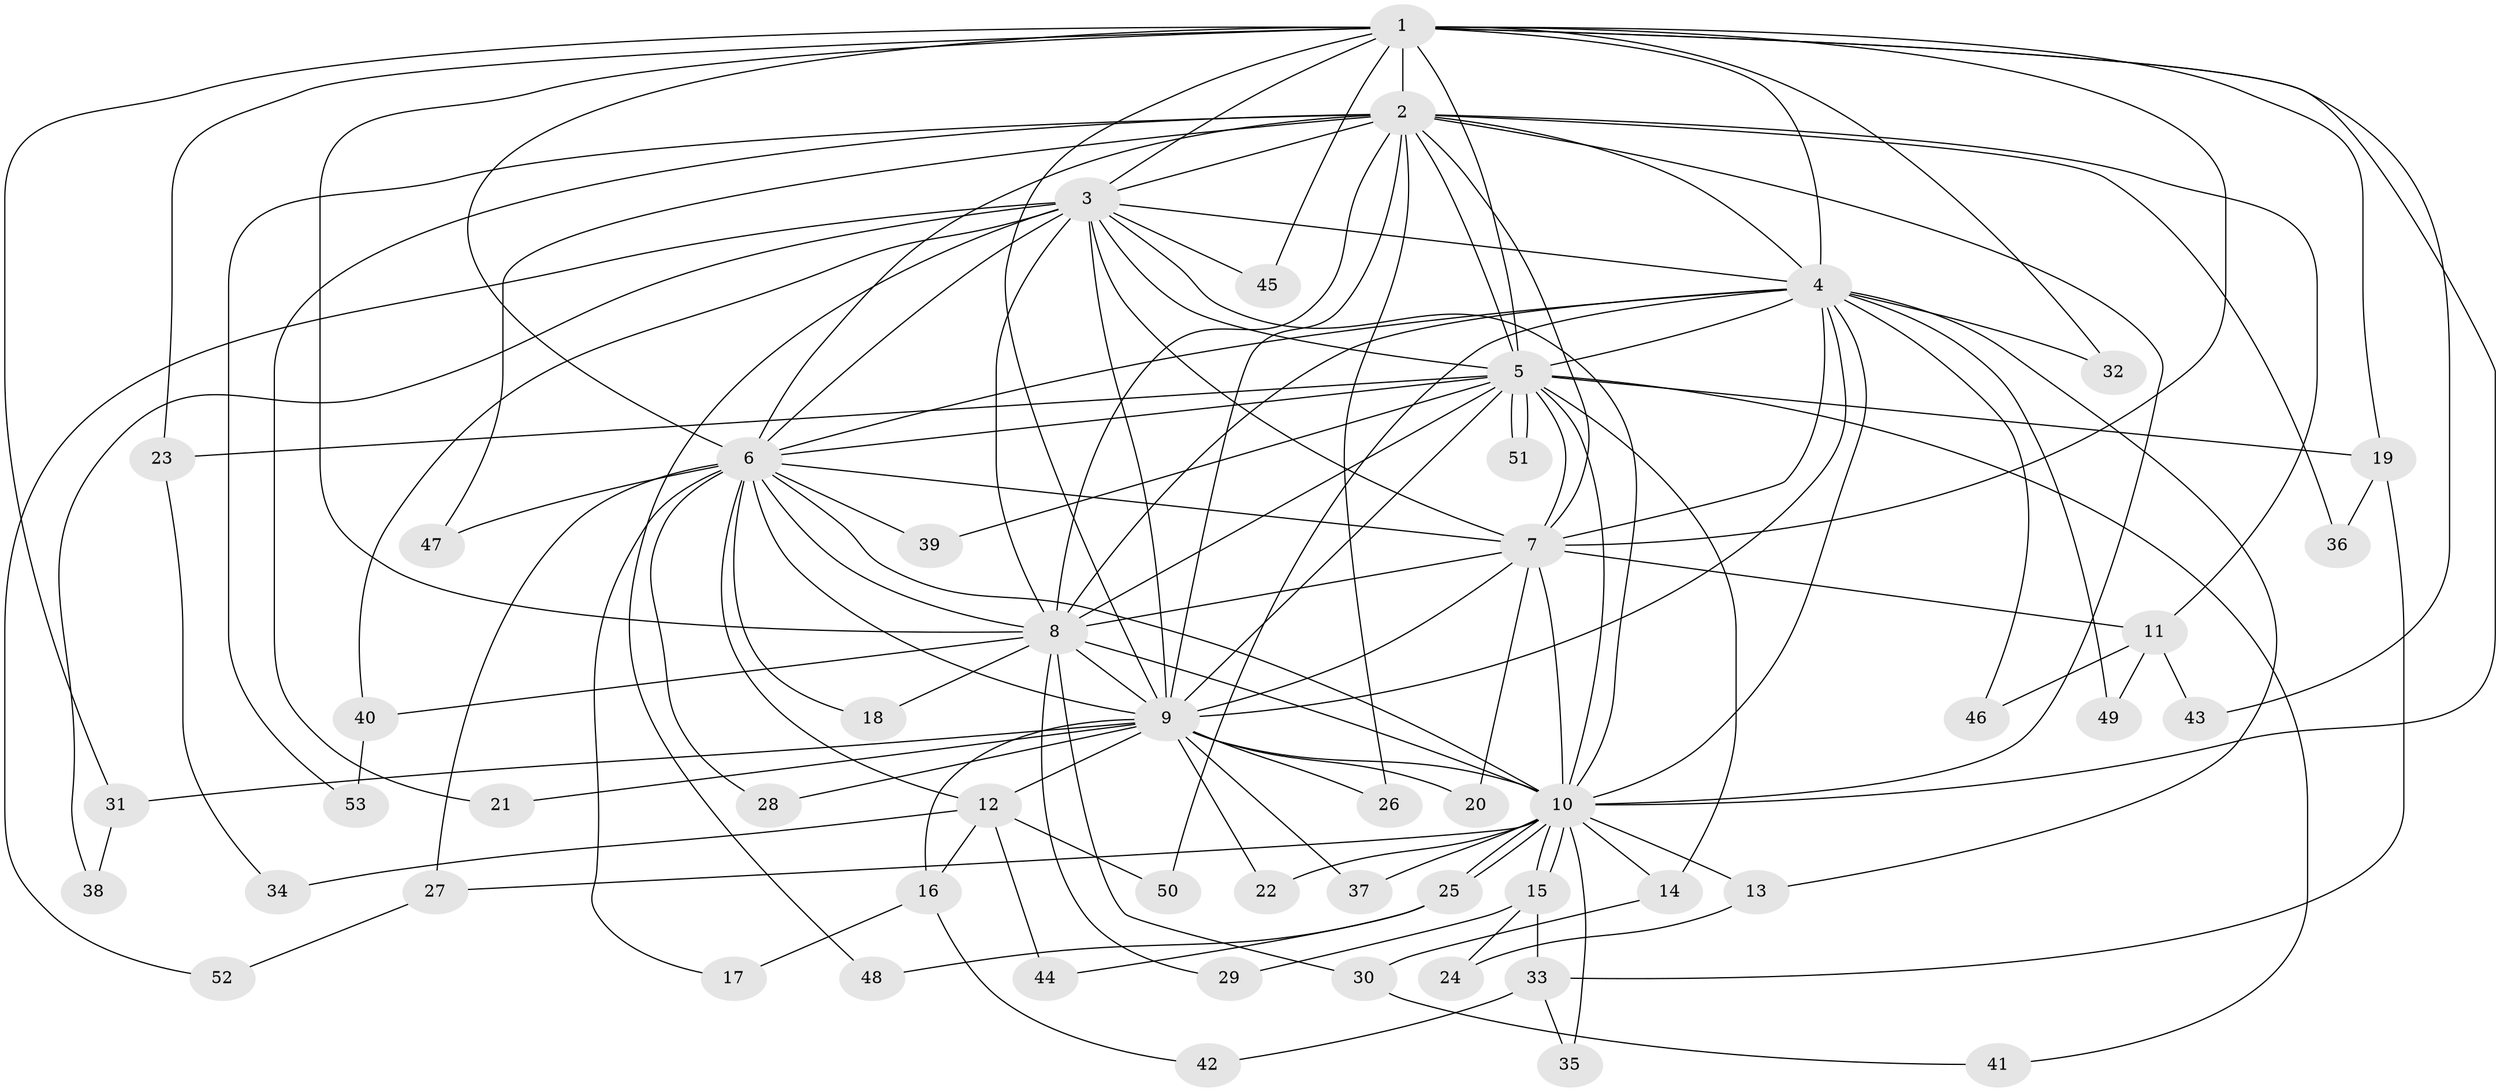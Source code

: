 // Generated by graph-tools (version 1.1) at 2025/25/03/09/25 03:25:47]
// undirected, 53 vertices, 131 edges
graph export_dot {
graph [start="1"]
  node [color=gray90,style=filled];
  1;
  2;
  3;
  4;
  5;
  6;
  7;
  8;
  9;
  10;
  11;
  12;
  13;
  14;
  15;
  16;
  17;
  18;
  19;
  20;
  21;
  22;
  23;
  24;
  25;
  26;
  27;
  28;
  29;
  30;
  31;
  32;
  33;
  34;
  35;
  36;
  37;
  38;
  39;
  40;
  41;
  42;
  43;
  44;
  45;
  46;
  47;
  48;
  49;
  50;
  51;
  52;
  53;
  1 -- 2;
  1 -- 3;
  1 -- 4;
  1 -- 5;
  1 -- 6;
  1 -- 7;
  1 -- 8;
  1 -- 9;
  1 -- 10;
  1 -- 19;
  1 -- 23;
  1 -- 31;
  1 -- 32;
  1 -- 43;
  1 -- 45;
  2 -- 3;
  2 -- 4;
  2 -- 5;
  2 -- 6;
  2 -- 7;
  2 -- 8;
  2 -- 9;
  2 -- 10;
  2 -- 11;
  2 -- 21;
  2 -- 26;
  2 -- 36;
  2 -- 47;
  2 -- 53;
  3 -- 4;
  3 -- 5;
  3 -- 6;
  3 -- 7;
  3 -- 8;
  3 -- 9;
  3 -- 10;
  3 -- 38;
  3 -- 40;
  3 -- 45;
  3 -- 48;
  3 -- 52;
  4 -- 5;
  4 -- 6;
  4 -- 7;
  4 -- 8;
  4 -- 9;
  4 -- 10;
  4 -- 13;
  4 -- 32;
  4 -- 46;
  4 -- 49;
  4 -- 50;
  5 -- 6;
  5 -- 7;
  5 -- 8;
  5 -- 9;
  5 -- 10;
  5 -- 14;
  5 -- 19;
  5 -- 23;
  5 -- 39;
  5 -- 41;
  5 -- 51;
  5 -- 51;
  6 -- 7;
  6 -- 8;
  6 -- 9;
  6 -- 10;
  6 -- 12;
  6 -- 17;
  6 -- 18;
  6 -- 27;
  6 -- 28;
  6 -- 39;
  6 -- 47;
  7 -- 8;
  7 -- 9;
  7 -- 10;
  7 -- 11;
  7 -- 20;
  8 -- 9;
  8 -- 10;
  8 -- 18;
  8 -- 29;
  8 -- 30;
  8 -- 40;
  9 -- 10;
  9 -- 12;
  9 -- 16;
  9 -- 20;
  9 -- 21;
  9 -- 22;
  9 -- 26;
  9 -- 28;
  9 -- 31;
  9 -- 37;
  10 -- 13;
  10 -- 14;
  10 -- 15;
  10 -- 15;
  10 -- 22;
  10 -- 25;
  10 -- 25;
  10 -- 27;
  10 -- 35;
  10 -- 37;
  11 -- 43;
  11 -- 46;
  11 -- 49;
  12 -- 16;
  12 -- 34;
  12 -- 44;
  12 -- 50;
  13 -- 24;
  14 -- 30;
  15 -- 24;
  15 -- 29;
  15 -- 33;
  16 -- 17;
  16 -- 42;
  19 -- 33;
  19 -- 36;
  23 -- 34;
  25 -- 44;
  25 -- 48;
  27 -- 52;
  30 -- 41;
  31 -- 38;
  33 -- 35;
  33 -- 42;
  40 -- 53;
}
